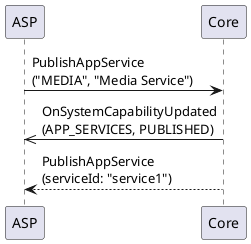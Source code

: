 @startuml PublishAppService

participant ASP
participant Core

ASP -> Core: PublishAppService\n("MEDIA", "Media Service")
Core ->> ASP: OnSystemCapabilityUpdated\n(APP_SERVICES, PUBLISHED)
Core --> ASP: PublishAppService\n(serviceId: "service1")

@enduml
